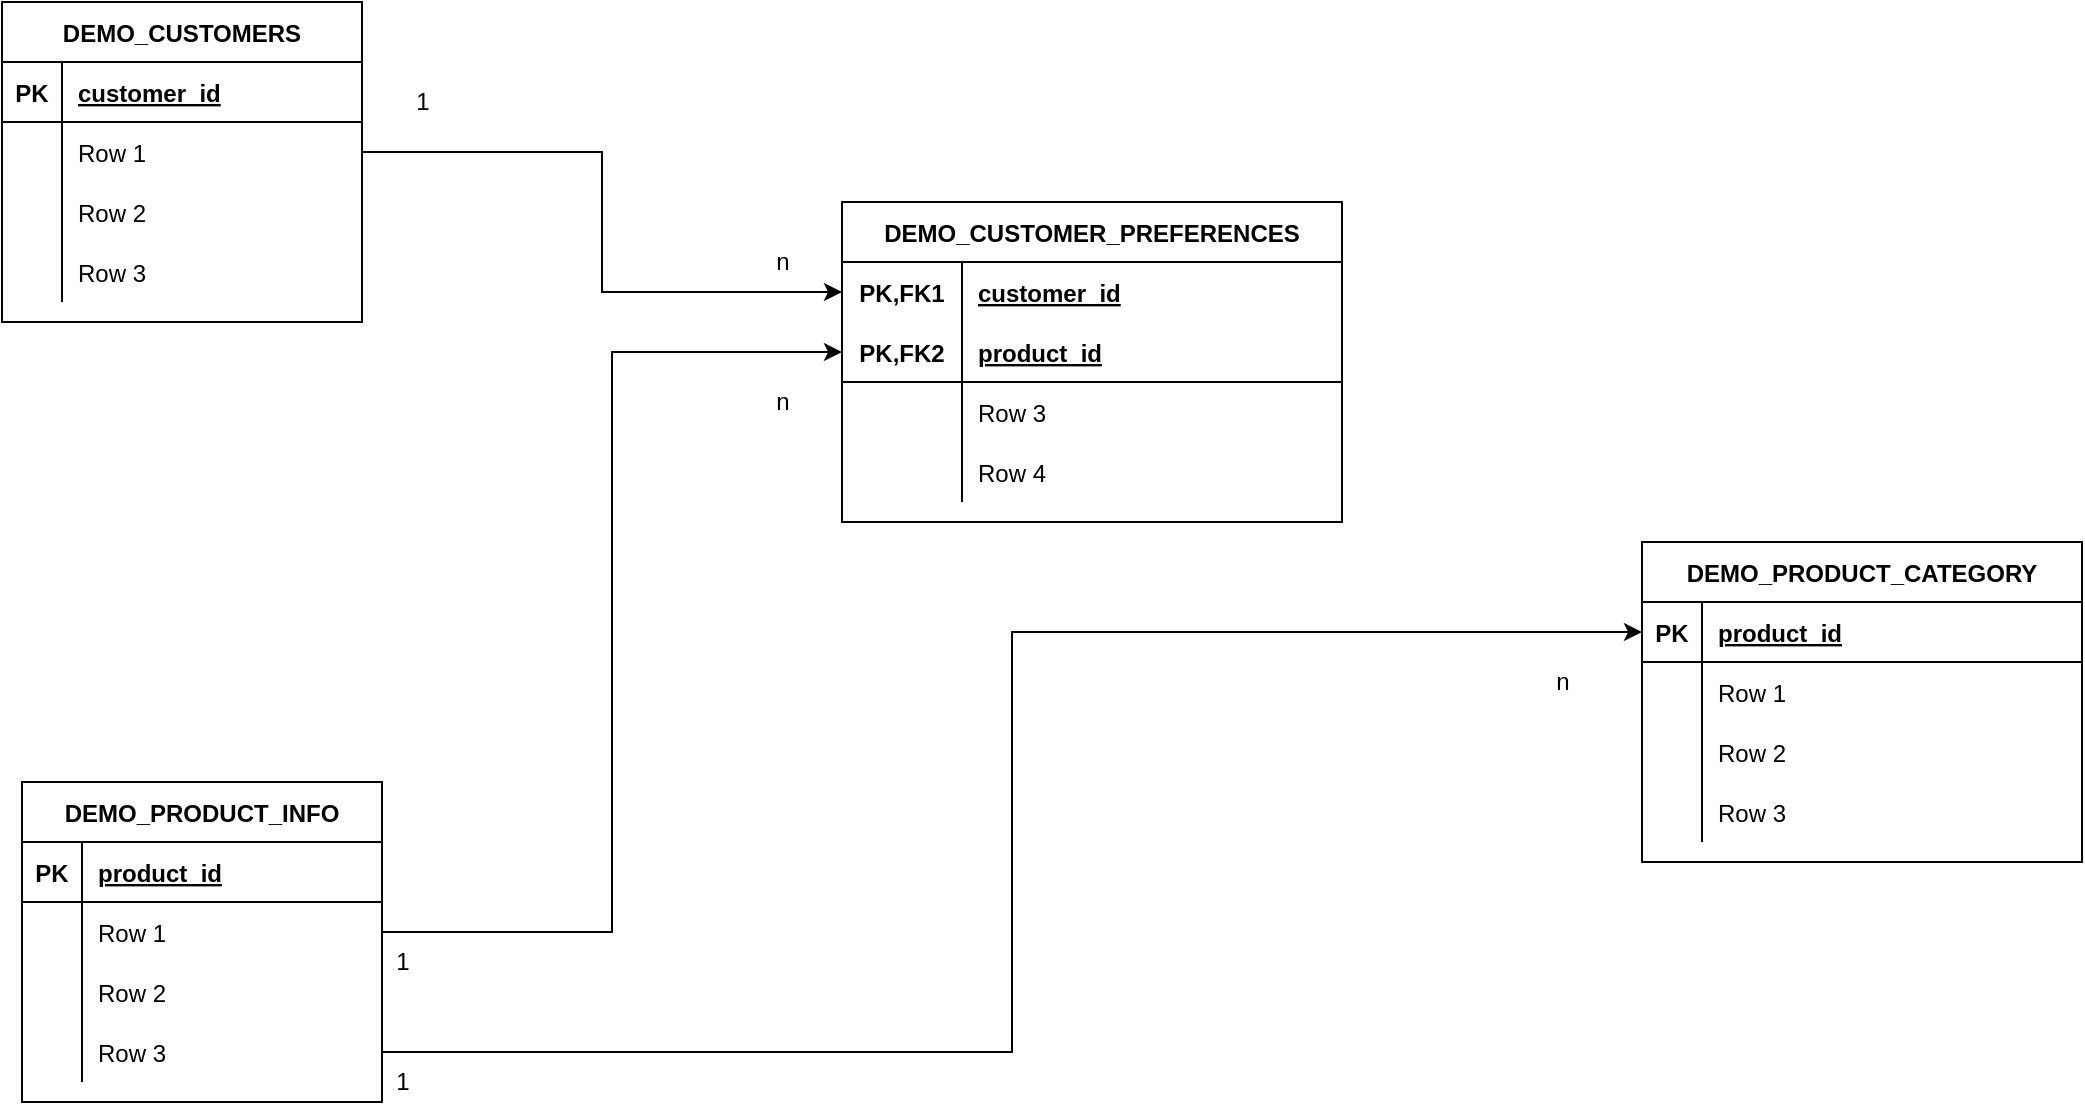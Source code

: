 <mxfile version="14.6.11" type="github"><diagram id="KOmTepZBgnfpiGVdfpeo" name="Page-1"><mxGraphModel dx="1422" dy="794" grid="1" gridSize="10" guides="1" tooltips="1" connect="1" arrows="1" fold="1" page="1" pageScale="1" pageWidth="850" pageHeight="1100" math="0" shadow="0"><root><mxCell id="0"/><mxCell id="1" parent="0"/><mxCell id="gGuM4wsimjsuu0esx-r4-1" value="DEMO_CUSTOMERS" style="shape=table;startSize=30;container=1;collapsible=1;childLayout=tableLayout;fixedRows=1;rowLines=0;fontStyle=1;align=center;resizeLast=1;" vertex="1" parent="1"><mxGeometry x="190" y="230" width="180" height="160" as="geometry"/></mxCell><mxCell id="gGuM4wsimjsuu0esx-r4-2" value="" style="shape=partialRectangle;collapsible=0;dropTarget=0;pointerEvents=0;fillColor=none;top=0;left=0;bottom=1;right=0;points=[[0,0.5],[1,0.5]];portConstraint=eastwest;" vertex="1" parent="gGuM4wsimjsuu0esx-r4-1"><mxGeometry y="30" width="180" height="30" as="geometry"/></mxCell><mxCell id="gGuM4wsimjsuu0esx-r4-3" value="PK" style="shape=partialRectangle;connectable=0;fillColor=none;top=0;left=0;bottom=0;right=0;fontStyle=1;overflow=hidden;" vertex="1" parent="gGuM4wsimjsuu0esx-r4-2"><mxGeometry width="30" height="30" as="geometry"/></mxCell><mxCell id="gGuM4wsimjsuu0esx-r4-4" value="customer_id" style="shape=partialRectangle;connectable=0;fillColor=none;top=0;left=0;bottom=0;right=0;align=left;spacingLeft=6;fontStyle=5;overflow=hidden;" vertex="1" parent="gGuM4wsimjsuu0esx-r4-2"><mxGeometry x="30" width="150" height="30" as="geometry"/></mxCell><mxCell id="gGuM4wsimjsuu0esx-r4-5" value="" style="shape=partialRectangle;collapsible=0;dropTarget=0;pointerEvents=0;fillColor=none;top=0;left=0;bottom=0;right=0;points=[[0,0.5],[1,0.5]];portConstraint=eastwest;" vertex="1" parent="gGuM4wsimjsuu0esx-r4-1"><mxGeometry y="60" width="180" height="30" as="geometry"/></mxCell><mxCell id="gGuM4wsimjsuu0esx-r4-6" value="" style="shape=partialRectangle;connectable=0;fillColor=none;top=0;left=0;bottom=0;right=0;editable=1;overflow=hidden;" vertex="1" parent="gGuM4wsimjsuu0esx-r4-5"><mxGeometry width="30" height="30" as="geometry"/></mxCell><mxCell id="gGuM4wsimjsuu0esx-r4-7" value="Row 1" style="shape=partialRectangle;connectable=0;fillColor=none;top=0;left=0;bottom=0;right=0;align=left;spacingLeft=6;overflow=hidden;" vertex="1" parent="gGuM4wsimjsuu0esx-r4-5"><mxGeometry x="30" width="150" height="30" as="geometry"/></mxCell><mxCell id="gGuM4wsimjsuu0esx-r4-8" value="" style="shape=partialRectangle;collapsible=0;dropTarget=0;pointerEvents=0;fillColor=none;top=0;left=0;bottom=0;right=0;points=[[0,0.5],[1,0.5]];portConstraint=eastwest;" vertex="1" parent="gGuM4wsimjsuu0esx-r4-1"><mxGeometry y="90" width="180" height="30" as="geometry"/></mxCell><mxCell id="gGuM4wsimjsuu0esx-r4-9" value="" style="shape=partialRectangle;connectable=0;fillColor=none;top=0;left=0;bottom=0;right=0;editable=1;overflow=hidden;" vertex="1" parent="gGuM4wsimjsuu0esx-r4-8"><mxGeometry width="30" height="30" as="geometry"/></mxCell><mxCell id="gGuM4wsimjsuu0esx-r4-10" value="Row 2" style="shape=partialRectangle;connectable=0;fillColor=none;top=0;left=0;bottom=0;right=0;align=left;spacingLeft=6;overflow=hidden;" vertex="1" parent="gGuM4wsimjsuu0esx-r4-8"><mxGeometry x="30" width="150" height="30" as="geometry"/></mxCell><mxCell id="gGuM4wsimjsuu0esx-r4-11" value="" style="shape=partialRectangle;collapsible=0;dropTarget=0;pointerEvents=0;fillColor=none;top=0;left=0;bottom=0;right=0;points=[[0,0.5],[1,0.5]];portConstraint=eastwest;" vertex="1" parent="gGuM4wsimjsuu0esx-r4-1"><mxGeometry y="120" width="180" height="30" as="geometry"/></mxCell><mxCell id="gGuM4wsimjsuu0esx-r4-12" value="" style="shape=partialRectangle;connectable=0;fillColor=none;top=0;left=0;bottom=0;right=0;editable=1;overflow=hidden;" vertex="1" parent="gGuM4wsimjsuu0esx-r4-11"><mxGeometry width="30" height="30" as="geometry"/></mxCell><mxCell id="gGuM4wsimjsuu0esx-r4-13" value="Row 3" style="shape=partialRectangle;connectable=0;fillColor=none;top=0;left=0;bottom=0;right=0;align=left;spacingLeft=6;overflow=hidden;" vertex="1" parent="gGuM4wsimjsuu0esx-r4-11"><mxGeometry x="30" width="150" height="30" as="geometry"/></mxCell><mxCell id="gGuM4wsimjsuu0esx-r4-14" value="DEMO_CUSTOMER_PREFERENCES" style="shape=table;startSize=30;container=1;collapsible=1;childLayout=tableLayout;fixedRows=1;rowLines=0;fontStyle=1;align=center;resizeLast=1;" vertex="1" parent="1"><mxGeometry x="610" y="330" width="250" height="160" as="geometry"/></mxCell><mxCell id="gGuM4wsimjsuu0esx-r4-15" value="" style="shape=partialRectangle;collapsible=0;dropTarget=0;pointerEvents=0;fillColor=none;top=0;left=0;bottom=0;right=0;points=[[0,0.5],[1,0.5]];portConstraint=eastwest;" vertex="1" parent="gGuM4wsimjsuu0esx-r4-14"><mxGeometry y="30" width="250" height="30" as="geometry"/></mxCell><mxCell id="gGuM4wsimjsuu0esx-r4-16" value="PK,FK1" style="shape=partialRectangle;connectable=0;fillColor=none;top=0;left=0;bottom=0;right=0;fontStyle=1;overflow=hidden;" vertex="1" parent="gGuM4wsimjsuu0esx-r4-15"><mxGeometry width="60" height="30" as="geometry"/></mxCell><mxCell id="gGuM4wsimjsuu0esx-r4-17" value="customer_id" style="shape=partialRectangle;connectable=0;fillColor=none;top=0;left=0;bottom=0;right=0;align=left;spacingLeft=6;fontStyle=5;overflow=hidden;" vertex="1" parent="gGuM4wsimjsuu0esx-r4-15"><mxGeometry x="60" width="190" height="30" as="geometry"/></mxCell><mxCell id="gGuM4wsimjsuu0esx-r4-18" value="" style="shape=partialRectangle;collapsible=0;dropTarget=0;pointerEvents=0;fillColor=none;top=0;left=0;bottom=1;right=0;points=[[0,0.5],[1,0.5]];portConstraint=eastwest;" vertex="1" parent="gGuM4wsimjsuu0esx-r4-14"><mxGeometry y="60" width="250" height="30" as="geometry"/></mxCell><mxCell id="gGuM4wsimjsuu0esx-r4-19" value="PK,FK2" style="shape=partialRectangle;connectable=0;fillColor=none;top=0;left=0;bottom=0;right=0;fontStyle=1;overflow=hidden;" vertex="1" parent="gGuM4wsimjsuu0esx-r4-18"><mxGeometry width="60" height="30" as="geometry"/></mxCell><mxCell id="gGuM4wsimjsuu0esx-r4-20" value="product_id" style="shape=partialRectangle;connectable=0;fillColor=none;top=0;left=0;bottom=0;right=0;align=left;spacingLeft=6;fontStyle=5;overflow=hidden;" vertex="1" parent="gGuM4wsimjsuu0esx-r4-18"><mxGeometry x="60" width="190" height="30" as="geometry"/></mxCell><mxCell id="gGuM4wsimjsuu0esx-r4-21" value="" style="shape=partialRectangle;collapsible=0;dropTarget=0;pointerEvents=0;fillColor=none;top=0;left=0;bottom=0;right=0;points=[[0,0.5],[1,0.5]];portConstraint=eastwest;" vertex="1" parent="gGuM4wsimjsuu0esx-r4-14"><mxGeometry y="90" width="250" height="30" as="geometry"/></mxCell><mxCell id="gGuM4wsimjsuu0esx-r4-22" value="" style="shape=partialRectangle;connectable=0;fillColor=none;top=0;left=0;bottom=0;right=0;editable=1;overflow=hidden;" vertex="1" parent="gGuM4wsimjsuu0esx-r4-21"><mxGeometry width="60" height="30" as="geometry"/></mxCell><mxCell id="gGuM4wsimjsuu0esx-r4-23" value="Row 3" style="shape=partialRectangle;connectable=0;fillColor=none;top=0;left=0;bottom=0;right=0;align=left;spacingLeft=6;overflow=hidden;" vertex="1" parent="gGuM4wsimjsuu0esx-r4-21"><mxGeometry x="60" width="190" height="30" as="geometry"/></mxCell><mxCell id="gGuM4wsimjsuu0esx-r4-24" value="" style="shape=partialRectangle;collapsible=0;dropTarget=0;pointerEvents=0;fillColor=none;top=0;left=0;bottom=0;right=0;points=[[0,0.5],[1,0.5]];portConstraint=eastwest;" vertex="1" parent="gGuM4wsimjsuu0esx-r4-14"><mxGeometry y="120" width="250" height="30" as="geometry"/></mxCell><mxCell id="gGuM4wsimjsuu0esx-r4-25" value="" style="shape=partialRectangle;connectable=0;fillColor=none;top=0;left=0;bottom=0;right=0;editable=1;overflow=hidden;" vertex="1" parent="gGuM4wsimjsuu0esx-r4-24"><mxGeometry width="60" height="30" as="geometry"/></mxCell><mxCell id="gGuM4wsimjsuu0esx-r4-26" value="Row 4" style="shape=partialRectangle;connectable=0;fillColor=none;top=0;left=0;bottom=0;right=0;align=left;spacingLeft=6;overflow=hidden;" vertex="1" parent="gGuM4wsimjsuu0esx-r4-24"><mxGeometry x="60" width="190" height="30" as="geometry"/></mxCell><mxCell id="gGuM4wsimjsuu0esx-r4-31" value="DEMO_PRODUCT_INFO" style="shape=table;startSize=30;container=1;collapsible=1;childLayout=tableLayout;fixedRows=1;rowLines=0;fontStyle=1;align=center;resizeLast=1;" vertex="1" parent="1"><mxGeometry x="200" y="620" width="180" height="160" as="geometry"/></mxCell><mxCell id="gGuM4wsimjsuu0esx-r4-32" value="" style="shape=partialRectangle;collapsible=0;dropTarget=0;pointerEvents=0;fillColor=none;top=0;left=0;bottom=1;right=0;points=[[0,0.5],[1,0.5]];portConstraint=eastwest;" vertex="1" parent="gGuM4wsimjsuu0esx-r4-31"><mxGeometry y="30" width="180" height="30" as="geometry"/></mxCell><mxCell id="gGuM4wsimjsuu0esx-r4-33" value="PK" style="shape=partialRectangle;connectable=0;fillColor=none;top=0;left=0;bottom=0;right=0;fontStyle=1;overflow=hidden;" vertex="1" parent="gGuM4wsimjsuu0esx-r4-32"><mxGeometry width="30" height="30" as="geometry"/></mxCell><mxCell id="gGuM4wsimjsuu0esx-r4-34" value="product_id" style="shape=partialRectangle;connectable=0;fillColor=none;top=0;left=0;bottom=0;right=0;align=left;spacingLeft=6;fontStyle=5;overflow=hidden;" vertex="1" parent="gGuM4wsimjsuu0esx-r4-32"><mxGeometry x="30" width="150" height="30" as="geometry"/></mxCell><mxCell id="gGuM4wsimjsuu0esx-r4-35" value="" style="shape=partialRectangle;collapsible=0;dropTarget=0;pointerEvents=0;fillColor=none;top=0;left=0;bottom=0;right=0;points=[[0,0.5],[1,0.5]];portConstraint=eastwest;" vertex="1" parent="gGuM4wsimjsuu0esx-r4-31"><mxGeometry y="60" width="180" height="30" as="geometry"/></mxCell><mxCell id="gGuM4wsimjsuu0esx-r4-36" value="" style="shape=partialRectangle;connectable=0;fillColor=none;top=0;left=0;bottom=0;right=0;editable=1;overflow=hidden;" vertex="1" parent="gGuM4wsimjsuu0esx-r4-35"><mxGeometry width="30" height="30" as="geometry"/></mxCell><mxCell id="gGuM4wsimjsuu0esx-r4-37" value="Row 1" style="shape=partialRectangle;connectable=0;fillColor=none;top=0;left=0;bottom=0;right=0;align=left;spacingLeft=6;overflow=hidden;" vertex="1" parent="gGuM4wsimjsuu0esx-r4-35"><mxGeometry x="30" width="150" height="30" as="geometry"/></mxCell><mxCell id="gGuM4wsimjsuu0esx-r4-38" value="" style="shape=partialRectangle;collapsible=0;dropTarget=0;pointerEvents=0;fillColor=none;top=0;left=0;bottom=0;right=0;points=[[0,0.5],[1,0.5]];portConstraint=eastwest;" vertex="1" parent="gGuM4wsimjsuu0esx-r4-31"><mxGeometry y="90" width="180" height="30" as="geometry"/></mxCell><mxCell id="gGuM4wsimjsuu0esx-r4-39" value="" style="shape=partialRectangle;connectable=0;fillColor=none;top=0;left=0;bottom=0;right=0;editable=1;overflow=hidden;" vertex="1" parent="gGuM4wsimjsuu0esx-r4-38"><mxGeometry width="30" height="30" as="geometry"/></mxCell><mxCell id="gGuM4wsimjsuu0esx-r4-40" value="Row 2" style="shape=partialRectangle;connectable=0;fillColor=none;top=0;left=0;bottom=0;right=0;align=left;spacingLeft=6;overflow=hidden;" vertex="1" parent="gGuM4wsimjsuu0esx-r4-38"><mxGeometry x="30" width="150" height="30" as="geometry"/></mxCell><mxCell id="gGuM4wsimjsuu0esx-r4-41" value="" style="shape=partialRectangle;collapsible=0;dropTarget=0;pointerEvents=0;fillColor=none;top=0;left=0;bottom=0;right=0;points=[[0,0.5],[1,0.5]];portConstraint=eastwest;" vertex="1" parent="gGuM4wsimjsuu0esx-r4-31"><mxGeometry y="120" width="180" height="30" as="geometry"/></mxCell><mxCell id="gGuM4wsimjsuu0esx-r4-42" value="" style="shape=partialRectangle;connectable=0;fillColor=none;top=0;left=0;bottom=0;right=0;editable=1;overflow=hidden;" vertex="1" parent="gGuM4wsimjsuu0esx-r4-41"><mxGeometry width="30" height="30" as="geometry"/></mxCell><mxCell id="gGuM4wsimjsuu0esx-r4-43" value="Row 3" style="shape=partialRectangle;connectable=0;fillColor=none;top=0;left=0;bottom=0;right=0;align=left;spacingLeft=6;overflow=hidden;" vertex="1" parent="gGuM4wsimjsuu0esx-r4-41"><mxGeometry x="30" width="150" height="30" as="geometry"/></mxCell><mxCell id="gGuM4wsimjsuu0esx-r4-44" style="edgeStyle=orthogonalEdgeStyle;rounded=0;orthogonalLoop=1;jettySize=auto;html=1;exitX=1;exitY=0.5;exitDx=0;exitDy=0;entryX=0;entryY=0.5;entryDx=0;entryDy=0;" edge="1" parent="1" source="gGuM4wsimjsuu0esx-r4-5" target="gGuM4wsimjsuu0esx-r4-15"><mxGeometry relative="1" as="geometry"/></mxCell><mxCell id="gGuM4wsimjsuu0esx-r4-45" value="1" style="text;html=1;align=center;verticalAlign=middle;resizable=0;points=[];autosize=1;strokeColor=none;" vertex="1" parent="1"><mxGeometry x="390" y="270" width="20" height="20" as="geometry"/></mxCell><mxCell id="gGuM4wsimjsuu0esx-r4-46" value="n" style="text;html=1;align=center;verticalAlign=middle;resizable=0;points=[];autosize=1;strokeColor=none;" vertex="1" parent="1"><mxGeometry x="570" y="350" width="20" height="20" as="geometry"/></mxCell><mxCell id="gGuM4wsimjsuu0esx-r4-47" style="edgeStyle=orthogonalEdgeStyle;rounded=0;orthogonalLoop=1;jettySize=auto;html=1;exitX=1;exitY=0.5;exitDx=0;exitDy=0;entryX=0;entryY=0.5;entryDx=0;entryDy=0;" edge="1" parent="1" source="gGuM4wsimjsuu0esx-r4-35" target="gGuM4wsimjsuu0esx-r4-18"><mxGeometry relative="1" as="geometry"><mxPoint x="560" y="430" as="targetPoint"/></mxGeometry></mxCell><mxCell id="gGuM4wsimjsuu0esx-r4-48" value="1" style="text;html=1;align=center;verticalAlign=middle;resizable=0;points=[];autosize=1;strokeColor=none;" vertex="1" parent="1"><mxGeometry x="380" y="700" width="20" height="20" as="geometry"/></mxCell><mxCell id="gGuM4wsimjsuu0esx-r4-49" value="n" style="text;html=1;align=center;verticalAlign=middle;resizable=0;points=[];autosize=1;strokeColor=none;" vertex="1" parent="1"><mxGeometry x="570" y="420" width="20" height="20" as="geometry"/></mxCell><mxCell id="gGuM4wsimjsuu0esx-r4-50" value="DEMO_PRODUCT_CATEGORY" style="shape=table;startSize=30;container=1;collapsible=1;childLayout=tableLayout;fixedRows=1;rowLines=0;fontStyle=1;align=center;resizeLast=1;" vertex="1" parent="1"><mxGeometry x="1010" y="500" width="220" height="160" as="geometry"/></mxCell><mxCell id="gGuM4wsimjsuu0esx-r4-51" value="" style="shape=partialRectangle;collapsible=0;dropTarget=0;pointerEvents=0;fillColor=none;top=0;left=0;bottom=1;right=0;points=[[0,0.5],[1,0.5]];portConstraint=eastwest;" vertex="1" parent="gGuM4wsimjsuu0esx-r4-50"><mxGeometry y="30" width="220" height="30" as="geometry"/></mxCell><mxCell id="gGuM4wsimjsuu0esx-r4-52" value="PK" style="shape=partialRectangle;connectable=0;fillColor=none;top=0;left=0;bottom=0;right=0;fontStyle=1;overflow=hidden;" vertex="1" parent="gGuM4wsimjsuu0esx-r4-51"><mxGeometry width="30" height="30" as="geometry"/></mxCell><mxCell id="gGuM4wsimjsuu0esx-r4-53" value="product_id" style="shape=partialRectangle;connectable=0;fillColor=none;top=0;left=0;bottom=0;right=0;align=left;spacingLeft=6;fontStyle=5;overflow=hidden;" vertex="1" parent="gGuM4wsimjsuu0esx-r4-51"><mxGeometry x="30" width="190" height="30" as="geometry"/></mxCell><mxCell id="gGuM4wsimjsuu0esx-r4-54" value="" style="shape=partialRectangle;collapsible=0;dropTarget=0;pointerEvents=0;fillColor=none;top=0;left=0;bottom=0;right=0;points=[[0,0.5],[1,0.5]];portConstraint=eastwest;" vertex="1" parent="gGuM4wsimjsuu0esx-r4-50"><mxGeometry y="60" width="220" height="30" as="geometry"/></mxCell><mxCell id="gGuM4wsimjsuu0esx-r4-55" value="" style="shape=partialRectangle;connectable=0;fillColor=none;top=0;left=0;bottom=0;right=0;editable=1;overflow=hidden;" vertex="1" parent="gGuM4wsimjsuu0esx-r4-54"><mxGeometry width="30" height="30" as="geometry"/></mxCell><mxCell id="gGuM4wsimjsuu0esx-r4-56" value="Row 1" style="shape=partialRectangle;connectable=0;fillColor=none;top=0;left=0;bottom=0;right=0;align=left;spacingLeft=6;overflow=hidden;" vertex="1" parent="gGuM4wsimjsuu0esx-r4-54"><mxGeometry x="30" width="190" height="30" as="geometry"/></mxCell><mxCell id="gGuM4wsimjsuu0esx-r4-57" value="" style="shape=partialRectangle;collapsible=0;dropTarget=0;pointerEvents=0;fillColor=none;top=0;left=0;bottom=0;right=0;points=[[0,0.5],[1,0.5]];portConstraint=eastwest;" vertex="1" parent="gGuM4wsimjsuu0esx-r4-50"><mxGeometry y="90" width="220" height="30" as="geometry"/></mxCell><mxCell id="gGuM4wsimjsuu0esx-r4-58" value="" style="shape=partialRectangle;connectable=0;fillColor=none;top=0;left=0;bottom=0;right=0;editable=1;overflow=hidden;" vertex="1" parent="gGuM4wsimjsuu0esx-r4-57"><mxGeometry width="30" height="30" as="geometry"/></mxCell><mxCell id="gGuM4wsimjsuu0esx-r4-59" value="Row 2" style="shape=partialRectangle;connectable=0;fillColor=none;top=0;left=0;bottom=0;right=0;align=left;spacingLeft=6;overflow=hidden;" vertex="1" parent="gGuM4wsimjsuu0esx-r4-57"><mxGeometry x="30" width="190" height="30" as="geometry"/></mxCell><mxCell id="gGuM4wsimjsuu0esx-r4-60" value="" style="shape=partialRectangle;collapsible=0;dropTarget=0;pointerEvents=0;fillColor=none;top=0;left=0;bottom=0;right=0;points=[[0,0.5],[1,0.5]];portConstraint=eastwest;" vertex="1" parent="gGuM4wsimjsuu0esx-r4-50"><mxGeometry y="120" width="220" height="30" as="geometry"/></mxCell><mxCell id="gGuM4wsimjsuu0esx-r4-61" value="" style="shape=partialRectangle;connectable=0;fillColor=none;top=0;left=0;bottom=0;right=0;editable=1;overflow=hidden;" vertex="1" parent="gGuM4wsimjsuu0esx-r4-60"><mxGeometry width="30" height="30" as="geometry"/></mxCell><mxCell id="gGuM4wsimjsuu0esx-r4-62" value="Row 3" style="shape=partialRectangle;connectable=0;fillColor=none;top=0;left=0;bottom=0;right=0;align=left;spacingLeft=6;overflow=hidden;" vertex="1" parent="gGuM4wsimjsuu0esx-r4-60"><mxGeometry x="30" width="190" height="30" as="geometry"/></mxCell><mxCell id="gGuM4wsimjsuu0esx-r4-63" style="edgeStyle=orthogonalEdgeStyle;rounded=0;orthogonalLoop=1;jettySize=auto;html=1;exitX=1;exitY=0.5;exitDx=0;exitDy=0;" edge="1" parent="1" source="gGuM4wsimjsuu0esx-r4-41" target="gGuM4wsimjsuu0esx-r4-51"><mxGeometry relative="1" as="geometry"/></mxCell><mxCell id="gGuM4wsimjsuu0esx-r4-64" value="1" style="text;html=1;align=center;verticalAlign=middle;resizable=0;points=[];autosize=1;strokeColor=none;" vertex="1" parent="1"><mxGeometry x="380" y="760" width="20" height="20" as="geometry"/></mxCell><mxCell id="gGuM4wsimjsuu0esx-r4-65" value="n" style="text;html=1;align=center;verticalAlign=middle;resizable=0;points=[];autosize=1;strokeColor=none;" vertex="1" parent="1"><mxGeometry x="960" y="560" width="20" height="20" as="geometry"/></mxCell></root></mxGraphModel></diagram></mxfile>